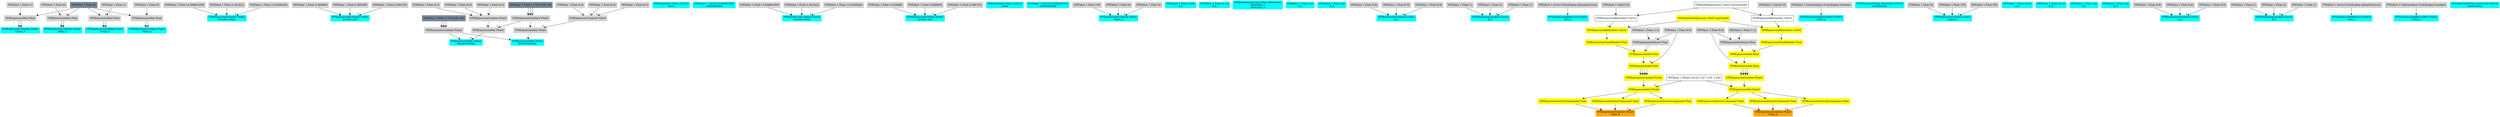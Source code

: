digraph G {
node0 [shape="box" color="cyan" style="filled" label="VFXExpressionCombine Float2
Count_a"]
node1 [shape="box" color="lightgray" style="filled" label="VFXExpressionMax Float"]
node2 [shape="box" color="lightgray" style="filled" label="VFXValue`1 Float (1)"]
node3 [shape="box" color="lightslategray" style="filled" label="VFXValue`1 Float (0)"]
node4 [shape="box" color="cyan" style="filled" label="VFXExpressionCombine Float2
Delay_a"]
node5 [shape="box" color="lightgray" style="filled" label="VFXExpressionMax Float"]
node6 [shape="box" color="lightgray" style="filled" label="VFXValue`1 Float (0)"]
node7 [shape="box" color="cyan" style="filled" label="VFXExpressionCombine Float2
Count_a"]
node8 [shape="box" color="lightgray" style="filled" label="VFXExpressionMax Float"]
node9 [shape="box" color="lightgray" style="filled" label="VFXValue`1 Float (1)"]
node10 [shape="box" color="cyan" style="filled" label="VFXExpressionCombine Float2
Delay_a"]
node11 [shape="box" color="lightgray" style="filled" label="VFXExpressionMax Float"]
node12 [shape="box" color="lightgray" style="filled" label="VFXValue`1 Float (0)"]
node13 [shape="box" color="cyan" style="filled" label="VFXExpressionCombine Float3
bounds_center"]
node14 [shape="box" color="lightgray" style="filled" label="VFXValue`1 Float (-0.008661509)"]
node15 [shape="box" color="lightgray" style="filled" label="VFXValue`1 Float (1.401422)"]
node16 [shape="box" color="lightgray" style="filled" label="VFXValue`1 Float (-0.01848245)"]
node17 [shape="box" color="cyan" style="filled" label="VFXExpressionCombine Float3
bounds_size"]
node18 [shape="box" color="lightgray" style="filled" label="VFXValue`1 Float (3.004998)"]
node19 [shape="box" color="lightgray" style="filled" label="VFXValue`1 Float (3.960069)"]
node20 [shape="box" color="lightgray" style="filled" label="VFXValue`1 Float (3.060745)"]
node21 [shape="box" color="cyan" style="filled" label="VFXExpressionMin Float3
boundsPadding"]
node22 [shape="box" color="lightgray" style="filled" label="VFXExpressionMax Float3"]
node23 [shape="box" color="lightgray" style="filled" label="VFXExpressionCombine Float3"]
node24 [shape="box" color="lightgray" style="filled" label="VFXValue`1 Float (0.5)"]
node25 [shape="box" color="lightgray" style="filled" label="VFXValue`1 Float (0.5)"]
node26 [shape="box" color="lightgray" style="filled" label="VFXValue`1 Float (0.5)"]
node27 [shape="box" color="lightgray" style="filled" label="VFXExpressionCombine Float3"]
node28 [shape="box" color="lightslategray" style="filled" label="VFXValue`1 Float (-1.701412E+38)"]
node29 [shape="box" color="lightgray" style="filled" label="VFXExpressionCombine Float3"]
node30 [shape="box" color="lightslategray" style="filled" label="VFXValue`1 Float (1.701412E+38)"]
node31 [shape="box" color="cyan" style="filled" label="VFXMeshValue Mesh (32012)
mesh"]
node32 [shape="box" color="cyan" style="filled" label="VFXValue`1 Uint32 (4294967295)
subMeshMask"]
node33 [shape="box" color="cyan" style="filled" label="VFXExpressionCombine Float3
bounds_center"]
node34 [shape="box" color="lightgray" style="filled" label="VFXValue`1 Float (-0.008661509)"]
node35 [shape="box" color="lightgray" style="filled" label="VFXValue`1 Float (1.401422)"]
node36 [shape="box" color="lightgray" style="filled" label="VFXValue`1 Float (-0.01848245)"]
node37 [shape="box" color="cyan" style="filled" label="VFXExpressionCombine Float3
bounds_size"]
node38 [shape="box" color="lightgray" style="filled" label="VFXValue`1 Float (3.004998)"]
node39 [shape="box" color="lightgray" style="filled" label="VFXValue`1 Float (3.960069)"]
node40 [shape="box" color="lightgray" style="filled" label="VFXValue`1 Float (3.060745)"]
node41 [shape="box" color="cyan" style="filled" label="VFXExpressionMin Float3
boundsPadding"]
node42 [shape="box" color="lightgray" style="filled" label="VFXExpressionMax Float3"]
node43 [shape="box" color="lightgray" style="filled" label="VFXExpressionCombine Float3"]
node44 [shape="box" color="lightgray" style="filled" label="VFXValue`1 Float (0.5)"]
node45 [shape="box" color="lightgray" style="filled" label="VFXValue`1 Float (0.5)"]
node46 [shape="box" color="lightgray" style="filled" label="VFXValue`1 Float (0.5)"]
node47 [shape="box" color="cyan" style="filled" label="VFXMeshValue Mesh (32012)
mesh"]
node48 [shape="box" color="cyan" style="filled" label="VFXValue`1 Uint32 (4294967295)
subMeshMask"]
node49 [shape="box" color="cyan" style="filled" label="VFXExpressionCombine Float3
Angle_a"]
node50 [shape="box" color="lightgray" style="filled" label="VFXValue`1 Float (-90)"]
node51 [shape="box" color="lightgray" style="filled" label="VFXValue`1 Float (0)"]
node52 [shape="box" color="lightgray" style="filled" label="VFXValue`1 Float (0)"]
node53 [shape="box" color="cyan" style="filled" label="VFXValue`1 Float (0.05)
A_b"]
node54 [shape="box" color="cyan" style="filled" label="VFXValue`1 Float (0.15)
B_b"]
node55 [shape="box" color="cyan" style="filled" label="VFXBuiltInExpression Float (DeltaTime)
deltaTime_a
deltaTime_a"]
node56 [shape="box" color="cyan" style="filled" label="VFXValue`1 Float (10)
A_a"]
node57 [shape="box" color="cyan" style="filled" label="VFXValue`1 Float (20)
B_a"]
node58 [shape="box" color="cyan" style="filled" label="VFXExpressionCombine Float3
A_b"]
node59 [shape="box" color="lightgray" style="filled" label="VFXValue`1 Float (0.8)"]
node60 [shape="box" color="lightgray" style="filled" label="VFXValue`1 Float (0.8)"]
node61 [shape="box" color="lightgray" style="filled" label="VFXValue`1 Float (0.8)"]
node62 [shape="box" color="cyan" style="filled" label="VFXExpressionCombine Float3
B_b"]
node63 [shape="box" color="lightgray" style="filled" label="VFXValue`1 Float (1)"]
node64 [shape="box" color="lightgray" style="filled" label="VFXValue`1 Float (2)"]
node65 [shape="box" color="lightgray" style="filled" label="VFXValue`1 Float (1)"]
node66 [shape="box" color="cyan" style="filled" label="VFXExpressionBakeCurve Float4
Size_c"]
node67 [shape="box" color="lightgray" style="filled" label="VFXValue`1 Curve (UnityEngine.AnimationCurve)"]
node68 [shape="box" color="orange" style="filled" label="VFXExpressionCombine Float3
Color_d"]
node69 [shape="box" color="yellow" style="filled" label="VFXExpressionExtractComponent Float"]
node70 [shape="box" color="yellow" style="filled" label="VFXExpressionMul Float4"]
node71 [shape="box" label="VFXValue`1 Float4 ((18.20, 2.67, 0.00, 1.00))"]
node72 [shape="box" color="yellow" style="filled" label="VFXExpressionCombine Float4"]
node73 [shape="box" color="yellow" style="filled" label="VFXExpressionAdd Float"]
node74 [shape="box" color="lightgray" style="filled" label="VFXValue`1 Float (0.6)"]
node75 [shape="box" color="yellow" style="filled" label="VFXExpressionMul Float"]
node76 [shape="box" color="yellow" style="filled" label="VFXExpressionFixedRandom Float"]
node77 [shape="box" color="yellow" style="filled" label="VFXExpressionBitwiseXor Uint32"]
node78 [shape="box" color="yellow" style="filled" label="VFXAttributeExpression Uint32 (particleId)"]
node79 [shape="box" label="VFXExpressionBitwiseXor Uint32"]
node80 [shape="box" color="lightgray" style="filled" label="VFXValue`1 Uint32 (0)"]
node81 [shape="box" label="VFXBuiltInExpression Uint32 (SystemSeed)"]
node82 [shape="box" color="lightgray" style="filled" label="VFXExpressionSubtract Float"]
node83 [shape="box" color="lightgray" style="filled" label="VFXValue`1 Float (1.2)"]
node84 [shape="box" color="yellow" style="filled" label="VFXExpressionExtractComponent Float"]
node85 [shape="box" color="yellow" style="filled" label="VFXExpressionExtractComponent Float"]
node86 [shape="box" color="cyan" style="filled" label="VFXExpressionBakeGradient Float2
Color_e"]
node87 [shape="box" color="lightgray" style="filled" label="VFXValue`1 ColorGradient (UnityEngine.Gradient)"]
node88 [shape="box" color="cyan" style="filled" label="VFXTexture2DValue Texture2D (33470)
mainTexture"]
node89 [shape="box" color="cyan" style="filled" label="VFXExpressionCombine Float3
Angle_a"]
node90 [shape="box" color="lightgray" style="filled" label="VFXValue`1 Float (0)"]
node91 [shape="box" color="lightgray" style="filled" label="VFXValue`1 Float (-90)"]
node92 [shape="box" color="lightgray" style="filled" label="VFXValue`1 Float (90)"]
node93 [shape="box" color="cyan" style="filled" label="VFXValue`1 Float (0.05)
A_b"]
node94 [shape="box" color="cyan" style="filled" label="VFXValue`1 Float (0.15)
B_b"]
node95 [shape="box" color="cyan" style="filled" label="VFXValue`1 Float (10)
A_a"]
node96 [shape="box" color="cyan" style="filled" label="VFXValue`1 Float (20)
B_a"]
node97 [shape="box" color="cyan" style="filled" label="VFXExpressionCombine Float3
A_b"]
node98 [shape="box" color="lightgray" style="filled" label="VFXValue`1 Float (0.8)"]
node99 [shape="box" color="lightgray" style="filled" label="VFXValue`1 Float (0.8)"]
node100 [shape="box" color="lightgray" style="filled" label="VFXValue`1 Float (0.8)"]
node101 [shape="box" color="cyan" style="filled" label="VFXExpressionCombine Float3
B_b"]
node102 [shape="box" color="lightgray" style="filled" label="VFXValue`1 Float (1)"]
node103 [shape="box" color="lightgray" style="filled" label="VFXValue`1 Float (2)"]
node104 [shape="box" color="lightgray" style="filled" label="VFXValue`1 Float (1)"]
node105 [shape="box" color="cyan" style="filled" label="VFXExpressionBakeCurve Float4
Size_c"]
node106 [shape="box" color="lightgray" style="filled" label="VFXValue`1 Curve (UnityEngine.AnimationCurve)"]
node107 [shape="box" color="orange" style="filled" label="VFXExpressionCombine Float3
Color_d"]
node108 [shape="box" color="yellow" style="filled" label="VFXExpressionExtractComponent Float"]
node109 [shape="box" color="yellow" style="filled" label="VFXExpressionMul Float4"]
node110 [shape="box" color="yellow" style="filled" label="VFXExpressionCombine Float4"]
node111 [shape="box" color="yellow" style="filled" label="VFXExpressionAdd Float"]
node112 [shape="box" color="lightgray" style="filled" label="VFXValue`1 Float (0.6)"]
node113 [shape="box" color="yellow" style="filled" label="VFXExpressionMul Float"]
node114 [shape="box" color="yellow" style="filled" label="VFXExpressionFixedRandom Float"]
node115 [shape="box" color="yellow" style="filled" label="VFXExpressionBitwiseXor Uint32"]
node116 [shape="box" label="VFXExpressionBitwiseXor Uint32"]
node117 [shape="box" color="lightgray" style="filled" label="VFXValue`1 Uint32 (0)"]
node118 [shape="box" color="lightgray" style="filled" label="VFXExpressionSubtract Float"]
node119 [shape="box" color="lightgray" style="filled" label="VFXValue`1 Float (1.2)"]
node120 [shape="box" color="yellow" style="filled" label="VFXExpressionExtractComponent Float"]
node121 [shape="box" color="yellow" style="filled" label="VFXExpressionExtractComponent Float"]
node122 [shape="box" color="cyan" style="filled" label="VFXExpressionBakeGradient Float2
Color_e"]
node123 [shape="box" color="lightgray" style="filled" label="VFXValue`1 ColorGradient (UnityEngine.Gradient)"]
node124 [shape="box" color="cyan" style="filled" label="VFXTexture2DValue Texture2D (33470)
mainTexture"]
node1 -> node0 [headlabel="0"]
node1 -> node0 [headlabel="1"]
node2 -> node1 [headlabel="0"]
node3 -> node1 [headlabel="1"]
node5 -> node4 [headlabel="0"]
node5 -> node4 [headlabel="1"]
node6 -> node5 [headlabel="0"]
node3 -> node5 [headlabel="1"]
node8 -> node7 [headlabel="0"]
node8 -> node7 [headlabel="1"]
node9 -> node8 [headlabel="0"]
node3 -> node8 [headlabel="1"]
node11 -> node10 [headlabel="0"]
node11 -> node10 [headlabel="1"]
node12 -> node11 [headlabel="0"]
node3 -> node11 [headlabel="1"]
node14 -> node13 [headlabel="0"]
node15 -> node13 [headlabel="1"]
node16 -> node13 [headlabel="2"]
node18 -> node17 [headlabel="0"]
node19 -> node17 [headlabel="1"]
node20 -> node17 [headlabel="2"]
node22 -> node21 [headlabel="0"]
node29 -> node21 [headlabel="1"]
node23 -> node22 [headlabel="0"]
node27 -> node22 [headlabel="1"]
node24 -> node23 [headlabel="0"]
node25 -> node23 [headlabel="1"]
node26 -> node23 [headlabel="2"]
node28 -> node27 [headlabel="0"]
node28 -> node27 [headlabel="1"]
node28 -> node27 [headlabel="2"]
node30 -> node29 [headlabel="0"]
node30 -> node29 [headlabel="1"]
node30 -> node29 [headlabel="2"]
node34 -> node33 [headlabel="0"]
node35 -> node33 [headlabel="1"]
node36 -> node33 [headlabel="2"]
node38 -> node37 [headlabel="0"]
node39 -> node37 [headlabel="1"]
node40 -> node37 [headlabel="2"]
node42 -> node41 [headlabel="0"]
node29 -> node41 [headlabel="1"]
node43 -> node42 [headlabel="0"]
node27 -> node42 [headlabel="1"]
node44 -> node43 [headlabel="0"]
node45 -> node43 [headlabel="1"]
node46 -> node43 [headlabel="2"]
node50 -> node49 [headlabel="0"]
node51 -> node49 [headlabel="1"]
node52 -> node49 [headlabel="2"]
node59 -> node58 [headlabel="0"]
node60 -> node58 [headlabel="1"]
node61 -> node58 [headlabel="2"]
node63 -> node62 [headlabel="0"]
node64 -> node62 [headlabel="1"]
node65 -> node62 [headlabel="2"]
node67 -> node66 
node69 -> node68 [headlabel="0"]
node84 -> node68 [headlabel="1"]
node85 -> node68 [headlabel="2"]
node70 -> node69 
node71 -> node70 [headlabel="0"]
node72 -> node70 [headlabel="1"]
node73 -> node72 [headlabel="0"]
node73 -> node72 [headlabel="1"]
node73 -> node72 [headlabel="2"]
node73 -> node72 [headlabel="3"]
node74 -> node73 [headlabel="0"]
node75 -> node73 [headlabel="1"]
node76 -> node75 [headlabel="0"]
node82 -> node75 [headlabel="1"]
node77 -> node76 
node78 -> node77 [headlabel="0"]
node79 -> node77 [headlabel="1"]
node80 -> node79 [headlabel="0"]
node81 -> node79 [headlabel="1"]
node83 -> node82 [headlabel="0"]
node74 -> node82 [headlabel="1"]
node70 -> node84 
node70 -> node85 
node87 -> node86 
node90 -> node89 [headlabel="0"]
node91 -> node89 [headlabel="1"]
node92 -> node89 [headlabel="2"]
node98 -> node97 [headlabel="0"]
node99 -> node97 [headlabel="1"]
node100 -> node97 [headlabel="2"]
node102 -> node101 [headlabel="0"]
node103 -> node101 [headlabel="1"]
node104 -> node101 [headlabel="2"]
node106 -> node105 
node108 -> node107 [headlabel="0"]
node120 -> node107 [headlabel="1"]
node121 -> node107 [headlabel="2"]
node109 -> node108 
node71 -> node109 [headlabel="0"]
node110 -> node109 [headlabel="1"]
node111 -> node110 [headlabel="0"]
node111 -> node110 [headlabel="1"]
node111 -> node110 [headlabel="2"]
node111 -> node110 [headlabel="3"]
node112 -> node111 [headlabel="0"]
node113 -> node111 [headlabel="1"]
node114 -> node113 [headlabel="0"]
node118 -> node113 [headlabel="1"]
node115 -> node114 
node78 -> node115 [headlabel="0"]
node116 -> node115 [headlabel="1"]
node117 -> node116 [headlabel="0"]
node81 -> node116 [headlabel="1"]
node119 -> node118 [headlabel="0"]
node112 -> node118 [headlabel="1"]
node109 -> node120 
node109 -> node121 
node123 -> node122 
}
